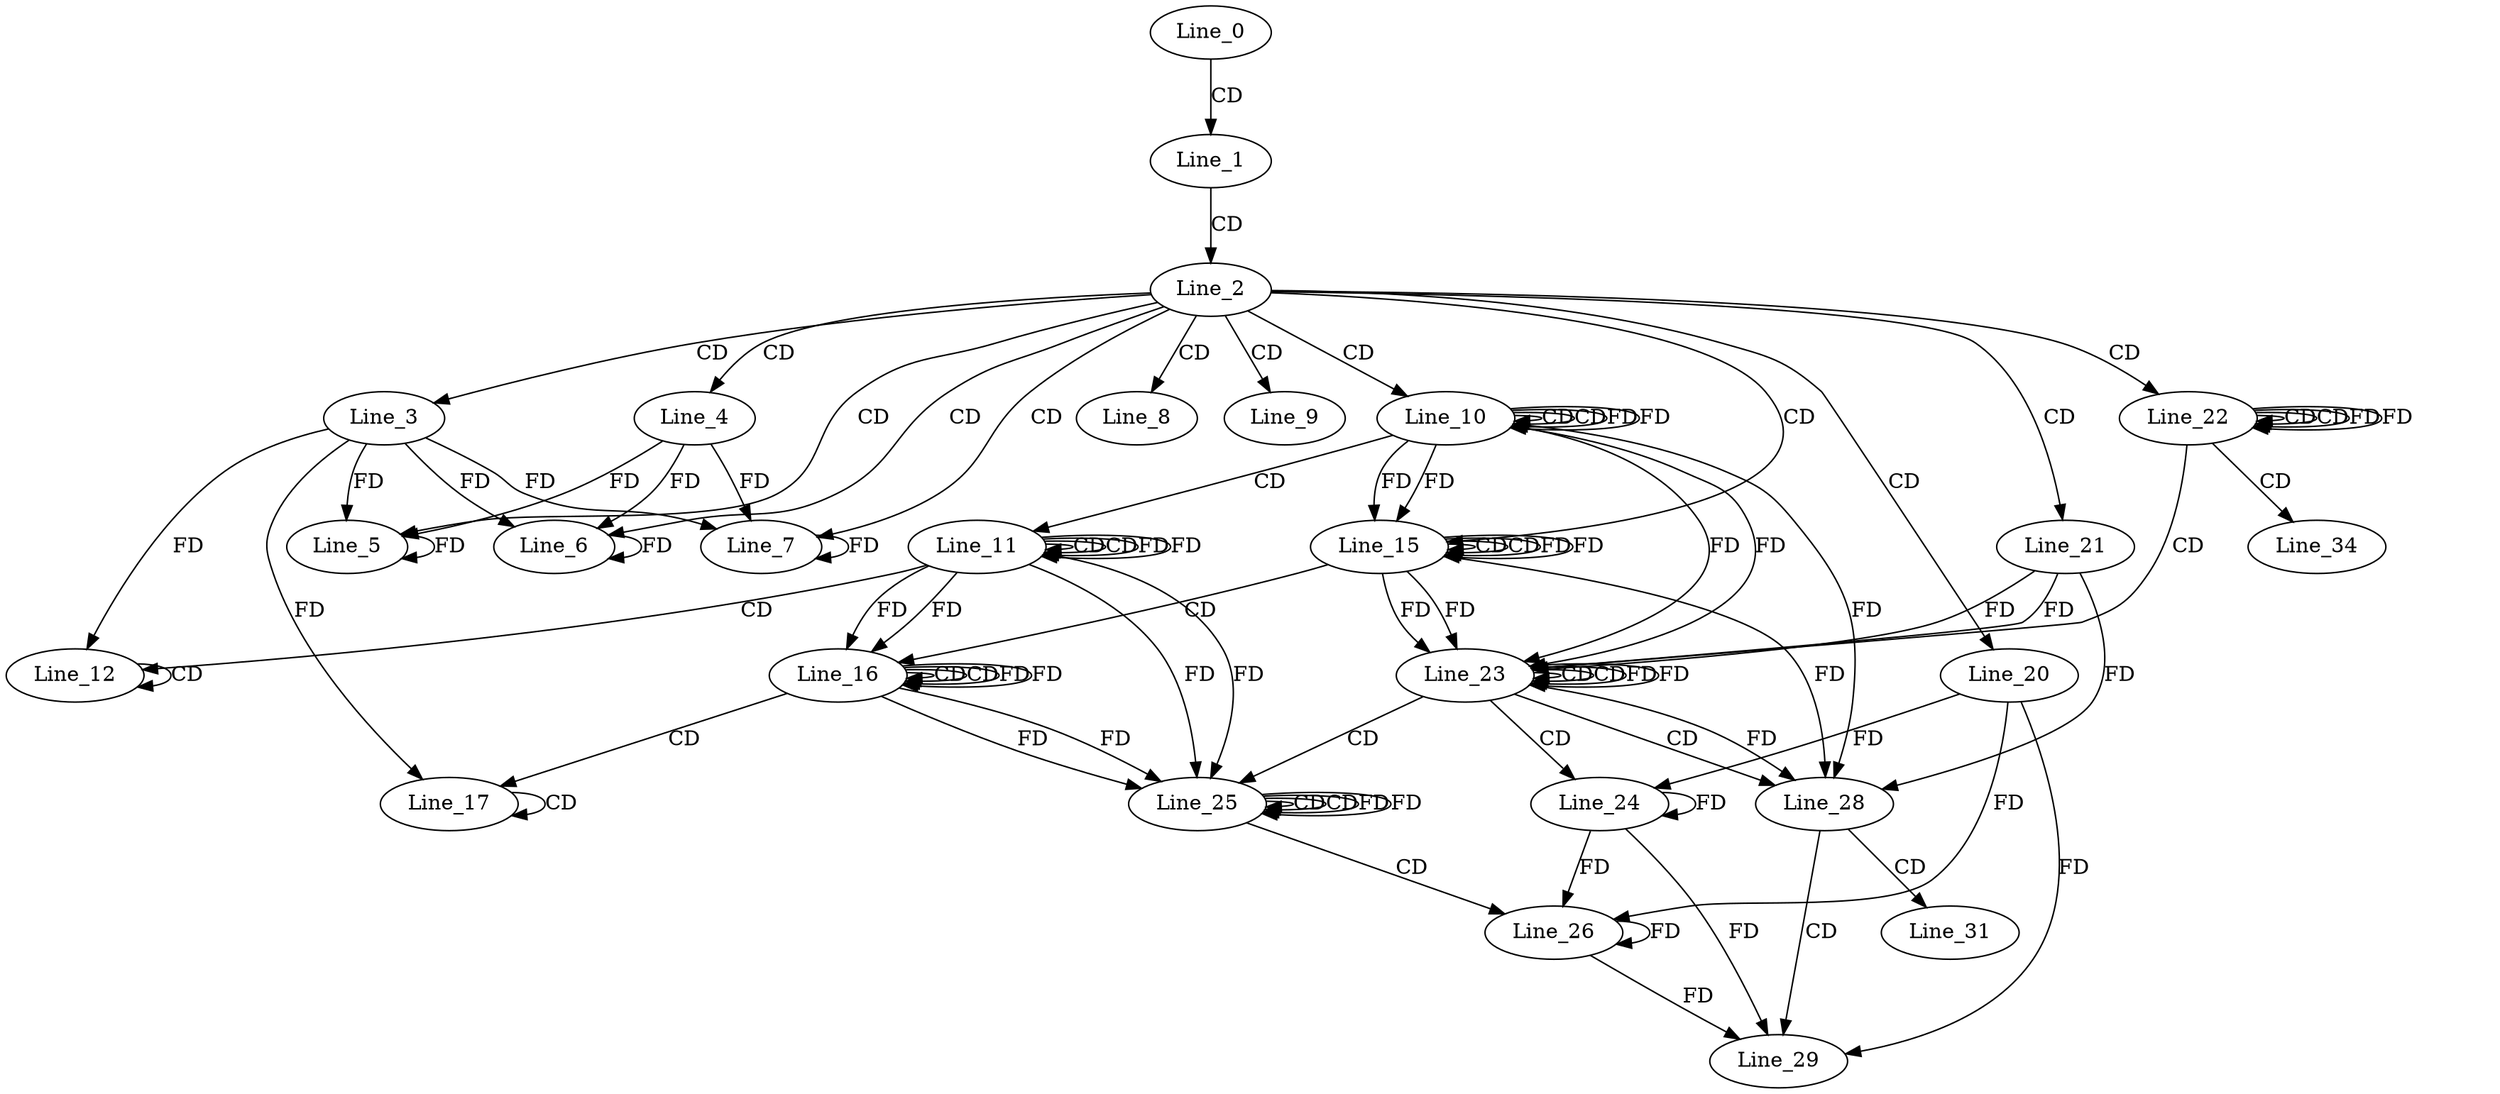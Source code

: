 digraph G {
  Line_0;
  Line_1;
  Line_2;
  Line_3;
  Line_4;
  Line_5;
  Line_5;
  Line_6;
  Line_6;
  Line_7;
  Line_7;
  Line_8;
  Line_9;
  Line_10;
  Line_10;
  Line_10;
  Line_11;
  Line_11;
  Line_11;
  Line_12;
  Line_12;
  Line_15;
  Line_15;
  Line_15;
  Line_16;
  Line_16;
  Line_16;
  Line_17;
  Line_17;
  Line_20;
  Line_21;
  Line_22;
  Line_22;
  Line_22;
  Line_23;
  Line_23;
  Line_23;
  Line_24;
  Line_25;
  Line_25;
  Line_25;
  Line_26;
  Line_28;
  Line_29;
  Line_31;
  Line_34;
  Line_0 -> Line_1 [ label="CD" ];
  Line_1 -> Line_2 [ label="CD" ];
  Line_2 -> Line_3 [ label="CD" ];
  Line_2 -> Line_4 [ label="CD" ];
  Line_2 -> Line_5 [ label="CD" ];
  Line_4 -> Line_5 [ label="FD" ];
  Line_5 -> Line_5 [ label="FD" ];
  Line_3 -> Line_5 [ label="FD" ];
  Line_2 -> Line_6 [ label="CD" ];
  Line_4 -> Line_6 [ label="FD" ];
  Line_6 -> Line_6 [ label="FD" ];
  Line_3 -> Line_6 [ label="FD" ];
  Line_2 -> Line_7 [ label="CD" ];
  Line_4 -> Line_7 [ label="FD" ];
  Line_7 -> Line_7 [ label="FD" ];
  Line_3 -> Line_7 [ label="FD" ];
  Line_2 -> Line_8 [ label="CD" ];
  Line_2 -> Line_9 [ label="CD" ];
  Line_2 -> Line_10 [ label="CD" ];
  Line_10 -> Line_10 [ label="CD" ];
  Line_10 -> Line_10 [ label="CD" ];
  Line_10 -> Line_10 [ label="FD" ];
  Line_10 -> Line_11 [ label="CD" ];
  Line_11 -> Line_11 [ label="CD" ];
  Line_11 -> Line_11 [ label="CD" ];
  Line_11 -> Line_11 [ label="FD" ];
  Line_11 -> Line_12 [ label="CD" ];
  Line_12 -> Line_12 [ label="CD" ];
  Line_3 -> Line_12 [ label="FD" ];
  Line_2 -> Line_15 [ label="CD" ];
  Line_15 -> Line_15 [ label="CD" ];
  Line_10 -> Line_15 [ label="FD" ];
  Line_15 -> Line_15 [ label="CD" ];
  Line_15 -> Line_15 [ label="FD" ];
  Line_10 -> Line_15 [ label="FD" ];
  Line_15 -> Line_16 [ label="CD" ];
  Line_16 -> Line_16 [ label="CD" ];
  Line_11 -> Line_16 [ label="FD" ];
  Line_16 -> Line_16 [ label="CD" ];
  Line_16 -> Line_16 [ label="FD" ];
  Line_11 -> Line_16 [ label="FD" ];
  Line_16 -> Line_17 [ label="CD" ];
  Line_17 -> Line_17 [ label="CD" ];
  Line_3 -> Line_17 [ label="FD" ];
  Line_2 -> Line_20 [ label="CD" ];
  Line_2 -> Line_21 [ label="CD" ];
  Line_2 -> Line_22 [ label="CD" ];
  Line_22 -> Line_22 [ label="CD" ];
  Line_22 -> Line_22 [ label="CD" ];
  Line_22 -> Line_22 [ label="FD" ];
  Line_22 -> Line_23 [ label="CD" ];
  Line_23 -> Line_23 [ label="CD" ];
  Line_15 -> Line_23 [ label="FD" ];
  Line_10 -> Line_23 [ label="FD" ];
  Line_21 -> Line_23 [ label="FD" ];
  Line_23 -> Line_23 [ label="CD" ];
  Line_23 -> Line_23 [ label="FD" ];
  Line_15 -> Line_23 [ label="FD" ];
  Line_10 -> Line_23 [ label="FD" ];
  Line_21 -> Line_23 [ label="FD" ];
  Line_23 -> Line_24 [ label="CD" ];
  Line_24 -> Line_24 [ label="FD" ];
  Line_20 -> Line_24 [ label="FD" ];
  Line_23 -> Line_25 [ label="CD" ];
  Line_25 -> Line_25 [ label="CD" ];
  Line_16 -> Line_25 [ label="FD" ];
  Line_11 -> Line_25 [ label="FD" ];
  Line_25 -> Line_25 [ label="CD" ];
  Line_25 -> Line_25 [ label="FD" ];
  Line_16 -> Line_25 [ label="FD" ];
  Line_11 -> Line_25 [ label="FD" ];
  Line_25 -> Line_26 [ label="CD" ];
  Line_26 -> Line_26 [ label="FD" ];
  Line_24 -> Line_26 [ label="FD" ];
  Line_20 -> Line_26 [ label="FD" ];
  Line_23 -> Line_28 [ label="CD" ];
  Line_23 -> Line_28 [ label="FD" ];
  Line_15 -> Line_28 [ label="FD" ];
  Line_10 -> Line_28 [ label="FD" ];
  Line_21 -> Line_28 [ label="FD" ];
  Line_28 -> Line_29 [ label="CD" ];
  Line_26 -> Line_29 [ label="FD" ];
  Line_24 -> Line_29 [ label="FD" ];
  Line_20 -> Line_29 [ label="FD" ];
  Line_28 -> Line_31 [ label="CD" ];
  Line_22 -> Line_34 [ label="CD" ];
  Line_10 -> Line_10 [ label="FD" ];
  Line_11 -> Line_11 [ label="FD" ];
  Line_15 -> Line_15 [ label="FD" ];
  Line_16 -> Line_16 [ label="FD" ];
  Line_22 -> Line_22 [ label="FD" ];
  Line_23 -> Line_23 [ label="FD" ];
  Line_25 -> Line_25 [ label="FD" ];
}
